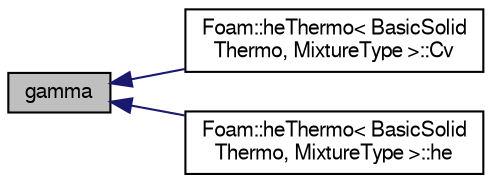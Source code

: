 digraph "gamma"
{
  bgcolor="transparent";
  edge [fontname="FreeSans",fontsize="10",labelfontname="FreeSans",labelfontsize="10"];
  node [fontname="FreeSans",fontsize="10",shape=record];
  rankdir="LR";
  Node53 [label="gamma",height=0.2,width=0.4,color="black", fillcolor="grey75", style="filled", fontcolor="black"];
  Node53 -> Node54 [dir="back",color="midnightblue",fontsize="10",style="solid",fontname="FreeSans"];
  Node54 [label="Foam::heThermo\< BasicSolid\lThermo, MixtureType \>::Cv",height=0.2,width=0.4,color="black",URL="$a29762.html#ae9f240d1fdcd382115a0bb96bd18da5c",tooltip="Heat capacity at constant volume [J/kg/K]. "];
  Node53 -> Node55 [dir="back",color="midnightblue",fontsize="10",style="solid",fontname="FreeSans"];
  Node55 [label="Foam::heThermo\< BasicSolid\lThermo, MixtureType \>::he",height=0.2,width=0.4,color="black",URL="$a29762.html#a51e4b78e8fa1d1a773486d834cb2be8e",tooltip="Enthalpy/Internal energy [J/kg]. "];
}
